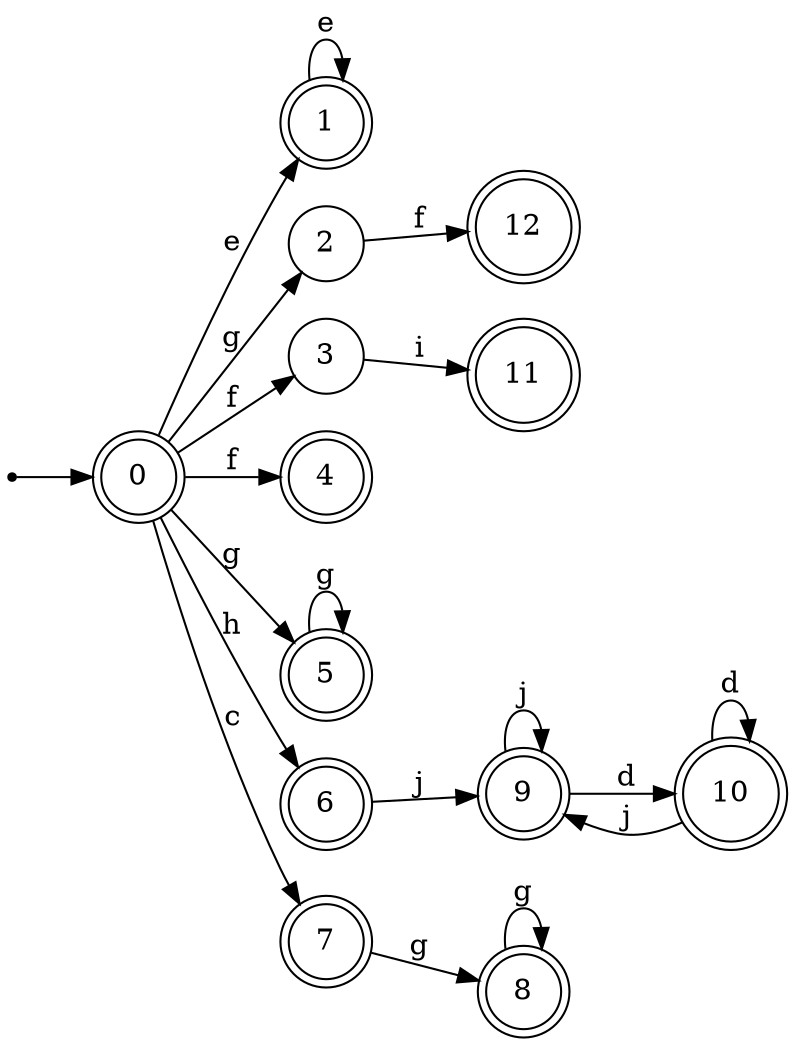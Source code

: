 digraph finite_state_machine {
rankdir=LR;
size="20,20";
node [shape = point]; "dummy0"
node [shape = doublecircle]; "0";"dummy0" -> "0";
node [shape = doublecircle]; "1";node [shape = circle]; "2";
node [shape = circle]; "3";
node [shape = doublecircle]; "4";node [shape = doublecircle]; "5";node [shape = doublecircle]; "6";node [shape = doublecircle]; "7";node [shape = doublecircle]; "8";node [shape = doublecircle]; "9";node [shape = doublecircle]; "10";node [shape = doublecircle]; "11";node [shape = doublecircle]; "12";"0" -> "1" [label = "e"];
 "0" -> "2" [label = "g"];
 "0" -> "5" [label = "g"];
 "0" -> "3" [label = "f"];
 "0" -> "4" [label = "f"];
 "0" -> "6" [label = "h"];
 "0" -> "7" [label = "c"];
 "7" -> "8" [label = "g"];
 "8" -> "8" [label = "g"];
 "6" -> "9" [label = "j"];
 "9" -> "9" [label = "j"];
 "9" -> "10" [label = "d"];
 "10" -> "10" [label = "d"];
 "10" -> "9" [label = "j"];
 "5" -> "5" [label = "g"];
 "3" -> "11" [label = "i"];
 "2" -> "12" [label = "f"];
 "1" -> "1" [label = "e"];
 }
